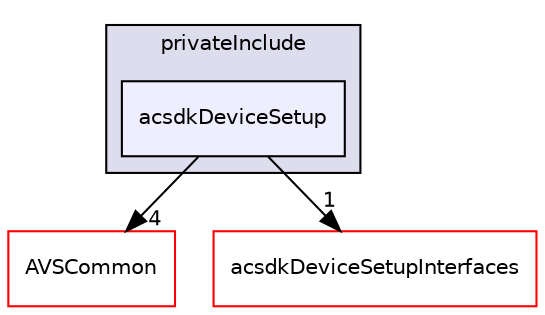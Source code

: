 digraph "/workplace/avs-device-sdk/capabilities/DeviceSetup/acsdkDeviceSetup/privateInclude/acsdkDeviceSetup" {
  compound=true
  node [ fontsize="10", fontname="Helvetica"];
  edge [ labelfontsize="10", labelfontname="Helvetica"];
  subgraph clusterdir_98383b1b274b10e787d2ed9e445feab8 {
    graph [ bgcolor="#ddddee", pencolor="black", label="privateInclude" fontname="Helvetica", fontsize="10", URL="dir_98383b1b274b10e787d2ed9e445feab8.html"]
  dir_aca8843527e77a963d9e78e50bb51d61 [shape=box, label="acsdkDeviceSetup", style="filled", fillcolor="#eeeeff", pencolor="black", URL="dir_aca8843527e77a963d9e78e50bb51d61.html"];
  }
  dir_13e65effb2bde530b17b3d5eefcd0266 [shape=box label="AVSCommon" fillcolor="white" style="filled" color="red" URL="dir_13e65effb2bde530b17b3d5eefcd0266.html"];
  dir_09962687d398a5a4ac079accb6560f3a [shape=box label="acsdkDeviceSetupInterfaces" fillcolor="white" style="filled" color="red" URL="dir_09962687d398a5a4ac079accb6560f3a.html"];
  dir_aca8843527e77a963d9e78e50bb51d61->dir_13e65effb2bde530b17b3d5eefcd0266 [headlabel="4", labeldistance=1.5 headhref="dir_000298_000017.html"];
  dir_aca8843527e77a963d9e78e50bb51d61->dir_09962687d398a5a4ac079accb6560f3a [headlabel="1", labeldistance=1.5 headhref="dir_000298_000301.html"];
}
